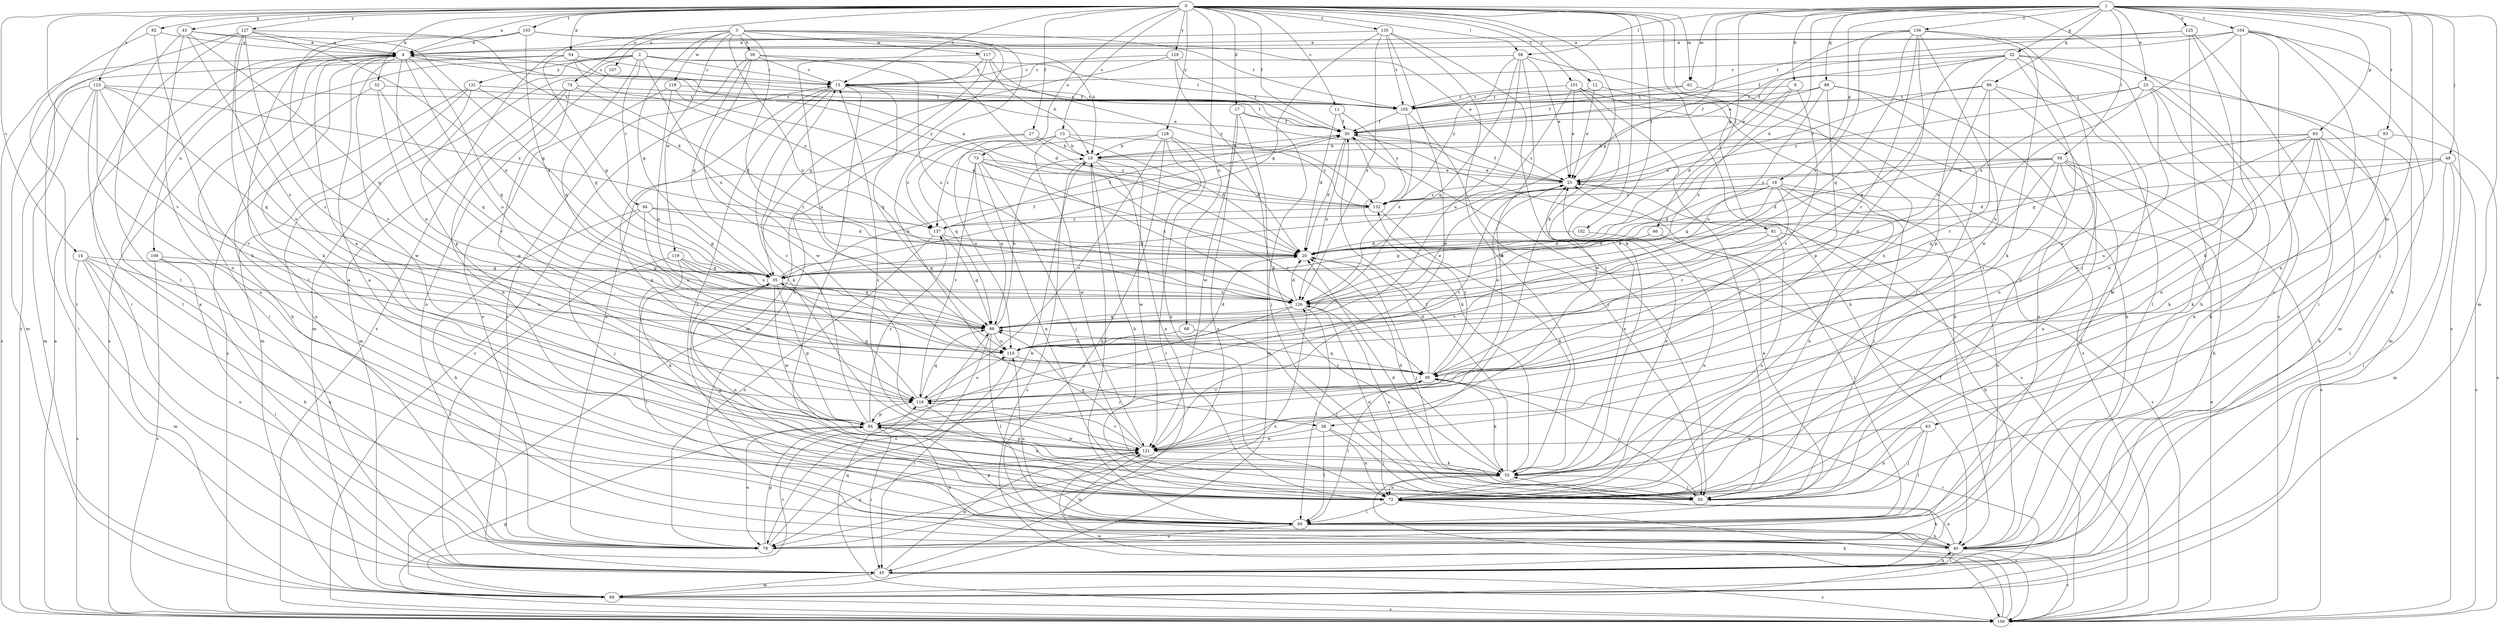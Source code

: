 strict digraph  {
0;
1;
2;
3;
4;
9;
10;
11;
12;
13;
14;
15;
17;
18;
20;
23;
25;
27;
30;
32;
35;
38;
39;
40;
43;
45;
46;
48;
50;
52;
54;
55;
58;
59;
60;
61;
63;
66;
68;
72;
73;
74;
78;
81;
82;
83;
84;
86;
88;
89;
93;
94;
95;
100;
101;
102;
103;
104;
105;
107;
109;
110;
116;
117;
118;
119;
121;
123;
125;
126;
127;
128;
129;
131;
132;
135;
136;
137;
0 -> 4  [label=a];
0 -> 11  [label=c];
0 -> 12  [label=c];
0 -> 13  [label=c];
0 -> 14  [label=c];
0 -> 15  [label=c];
0 -> 17  [label=d];
0 -> 27  [label=f];
0 -> 30  [label=f];
0 -> 38  [label=h];
0 -> 43  [label=i];
0 -> 52  [label=k];
0 -> 54  [label=k];
0 -> 55  [label=k];
0 -> 58  [label=l];
0 -> 61  [label=m];
0 -> 68  [label=n];
0 -> 72  [label=n];
0 -> 73  [label=o];
0 -> 74  [label=o];
0 -> 81  [label=p];
0 -> 82  [label=p];
0 -> 100  [label=s];
0 -> 101  [label=t];
0 -> 102  [label=t];
0 -> 103  [label=t];
0 -> 116  [label=v];
0 -> 123  [label=x];
0 -> 127  [label=y];
0 -> 128  [label=y];
0 -> 129  [label=y];
0 -> 135  [label=z];
1 -> 9  [label=b];
1 -> 18  [label=d];
1 -> 20  [label=d];
1 -> 23  [label=e];
1 -> 32  [label=g];
1 -> 35  [label=g];
1 -> 46  [label=j];
1 -> 48  [label=j];
1 -> 50  [label=j];
1 -> 58  [label=l];
1 -> 59  [label=l];
1 -> 61  [label=m];
1 -> 63  [label=m];
1 -> 66  [label=m];
1 -> 83  [label=p];
1 -> 86  [label=q];
1 -> 88  [label=q];
1 -> 93  [label=r];
1 -> 104  [label=t];
1 -> 125  [label=x];
1 -> 136  [label=z];
2 -> 15  [label=c];
2 -> 30  [label=f];
2 -> 66  [label=m];
2 -> 84  [label=p];
2 -> 89  [label=q];
2 -> 94  [label=r];
2 -> 100  [label=s];
2 -> 105  [label=t];
2 -> 126  [label=x];
2 -> 131  [label=y];
3 -> 35  [label=g];
3 -> 38  [label=h];
3 -> 39  [label=h];
3 -> 40  [label=h];
3 -> 95  [label=r];
3 -> 100  [label=s];
3 -> 105  [label=t];
3 -> 107  [label=u];
3 -> 117  [label=w];
3 -> 118  [label=w];
3 -> 119  [label=w];
3 -> 126  [label=x];
4 -> 15  [label=c];
4 -> 45  [label=i];
4 -> 89  [label=q];
4 -> 109  [label=u];
4 -> 110  [label=u];
4 -> 116  [label=v];
4 -> 121  [label=w];
4 -> 132  [label=y];
9 -> 20  [label=d];
9 -> 105  [label=t];
9 -> 116  [label=v];
9 -> 126  [label=x];
10 -> 25  [label=e];
10 -> 60  [label=l];
10 -> 72  [label=n];
10 -> 100  [label=s];
10 -> 121  [label=w];
11 -> 20  [label=d];
11 -> 30  [label=f];
11 -> 132  [label=y];
12 -> 25  [label=e];
12 -> 40  [label=h];
12 -> 105  [label=t];
13 -> 10  [label=b];
13 -> 20  [label=d];
13 -> 89  [label=q];
13 -> 110  [label=u];
13 -> 121  [label=w];
13 -> 132  [label=y];
14 -> 35  [label=g];
14 -> 40  [label=h];
14 -> 66  [label=m];
14 -> 78  [label=o];
14 -> 100  [label=s];
14 -> 110  [label=u];
15 -> 30  [label=f];
15 -> 50  [label=j];
15 -> 55  [label=k];
15 -> 60  [label=l];
15 -> 78  [label=o];
15 -> 89  [label=q];
15 -> 105  [label=t];
17 -> 30  [label=f];
17 -> 50  [label=j];
17 -> 66  [label=m];
17 -> 78  [label=o];
17 -> 121  [label=w];
18 -> 20  [label=d];
18 -> 35  [label=g];
18 -> 50  [label=j];
18 -> 72  [label=n];
18 -> 78  [label=o];
18 -> 95  [label=r];
18 -> 126  [label=x];
18 -> 132  [label=y];
20 -> 35  [label=g];
20 -> 50  [label=j];
23 -> 40  [label=h];
23 -> 66  [label=m];
23 -> 72  [label=n];
23 -> 105  [label=t];
23 -> 110  [label=u];
23 -> 121  [label=w];
23 -> 132  [label=y];
25 -> 30  [label=f];
25 -> 100  [label=s];
25 -> 116  [label=v];
25 -> 132  [label=y];
27 -> 10  [label=b];
27 -> 84  [label=p];
27 -> 132  [label=y];
27 -> 137  [label=z];
30 -> 10  [label=b];
30 -> 20  [label=d];
30 -> 55  [label=k];
30 -> 100  [label=s];
30 -> 126  [label=x];
32 -> 15  [label=c];
32 -> 25  [label=e];
32 -> 30  [label=f];
32 -> 40  [label=h];
32 -> 50  [label=j];
32 -> 60  [label=l];
32 -> 66  [label=m];
32 -> 84  [label=p];
32 -> 89  [label=q];
35 -> 30  [label=f];
35 -> 60  [label=l];
35 -> 72  [label=n];
35 -> 84  [label=p];
35 -> 121  [label=w];
35 -> 126  [label=x];
38 -> 50  [label=j];
38 -> 60  [label=l];
38 -> 72  [label=n];
38 -> 121  [label=w];
39 -> 15  [label=c];
39 -> 20  [label=d];
39 -> 35  [label=g];
39 -> 45  [label=i];
39 -> 121  [label=w];
39 -> 126  [label=x];
40 -> 45  [label=i];
40 -> 72  [label=n];
40 -> 100  [label=s];
40 -> 121  [label=w];
43 -> 4  [label=a];
43 -> 35  [label=g];
43 -> 60  [label=l];
43 -> 72  [label=n];
43 -> 89  [label=q];
43 -> 110  [label=u];
45 -> 40  [label=h];
45 -> 55  [label=k];
45 -> 66  [label=m];
45 -> 100  [label=s];
45 -> 121  [label=w];
46 -> 20  [label=d];
46 -> 35  [label=g];
46 -> 60  [label=l];
48 -> 20  [label=d];
48 -> 25  [label=e];
48 -> 45  [label=i];
48 -> 66  [label=m];
48 -> 100  [label=s];
48 -> 110  [label=u];
50 -> 4  [label=a];
50 -> 20  [label=d];
50 -> 95  [label=r];
50 -> 126  [label=x];
52 -> 40  [label=h];
52 -> 89  [label=q];
52 -> 105  [label=t];
52 -> 110  [label=u];
54 -> 15  [label=c];
54 -> 25  [label=e];
54 -> 35  [label=g];
54 -> 66  [label=m];
54 -> 100  [label=s];
54 -> 137  [label=z];
55 -> 15  [label=c];
55 -> 20  [label=d];
55 -> 25  [label=e];
55 -> 30  [label=f];
55 -> 50  [label=j];
55 -> 72  [label=n];
58 -> 15  [label=c];
58 -> 25  [label=e];
58 -> 40  [label=h];
58 -> 89  [label=q];
58 -> 110  [label=u];
58 -> 121  [label=w];
58 -> 132  [label=y];
59 -> 20  [label=d];
59 -> 25  [label=e];
59 -> 40  [label=h];
59 -> 60  [label=l];
59 -> 72  [label=n];
59 -> 89  [label=q];
59 -> 95  [label=r];
59 -> 100  [label=s];
59 -> 132  [label=y];
60 -> 25  [label=e];
60 -> 40  [label=h];
60 -> 78  [label=o];
60 -> 84  [label=p];
60 -> 110  [label=u];
61 -> 30  [label=f];
61 -> 40  [label=h];
61 -> 105  [label=t];
63 -> 50  [label=j];
63 -> 60  [label=l];
63 -> 72  [label=n];
63 -> 121  [label=w];
66 -> 95  [label=r];
66 -> 100  [label=s];
66 -> 116  [label=v];
68 -> 50  [label=j];
68 -> 110  [label=u];
72 -> 4  [label=a];
72 -> 10  [label=b];
72 -> 25  [label=e];
72 -> 35  [label=g];
72 -> 60  [label=l];
72 -> 100  [label=s];
73 -> 25  [label=e];
73 -> 50  [label=j];
73 -> 72  [label=n];
73 -> 89  [label=q];
73 -> 95  [label=r];
73 -> 116  [label=v];
73 -> 126  [label=x];
74 -> 20  [label=d];
74 -> 66  [label=m];
74 -> 72  [label=n];
74 -> 84  [label=p];
74 -> 105  [label=t];
78 -> 4  [label=a];
78 -> 10  [label=b];
78 -> 84  [label=p];
78 -> 126  [label=x];
81 -> 20  [label=d];
81 -> 40  [label=h];
81 -> 72  [label=n];
81 -> 116  [label=v];
82 -> 4  [label=a];
82 -> 45  [label=i];
82 -> 55  [label=k];
83 -> 10  [label=b];
83 -> 35  [label=g];
83 -> 40  [label=h];
83 -> 45  [label=i];
83 -> 55  [label=k];
83 -> 72  [label=n];
83 -> 110  [label=u];
83 -> 121  [label=w];
84 -> 4  [label=a];
84 -> 15  [label=c];
84 -> 40  [label=h];
84 -> 45  [label=i];
84 -> 78  [label=o];
84 -> 95  [label=r];
84 -> 121  [label=w];
84 -> 137  [label=z];
86 -> 25  [label=e];
86 -> 60  [label=l];
86 -> 72  [label=n];
86 -> 95  [label=r];
86 -> 105  [label=t];
86 -> 126  [label=x];
88 -> 30  [label=f];
88 -> 50  [label=j];
88 -> 78  [label=o];
88 -> 84  [label=p];
88 -> 105  [label=t];
88 -> 110  [label=u];
89 -> 10  [label=b];
89 -> 25  [label=e];
89 -> 60  [label=l];
89 -> 78  [label=o];
89 -> 110  [label=u];
93 -> 10  [label=b];
93 -> 55  [label=k];
93 -> 100  [label=s];
94 -> 20  [label=d];
94 -> 35  [label=g];
94 -> 40  [label=h];
94 -> 50  [label=j];
94 -> 110  [label=u];
94 -> 137  [label=z];
95 -> 20  [label=d];
95 -> 25  [label=e];
95 -> 55  [label=k];
95 -> 60  [label=l];
95 -> 89  [label=q];
95 -> 116  [label=v];
95 -> 132  [label=y];
100 -> 4  [label=a];
100 -> 15  [label=c];
100 -> 25  [label=e];
100 -> 30  [label=f];
100 -> 55  [label=k];
100 -> 84  [label=p];
100 -> 89  [label=q];
100 -> 121  [label=w];
101 -> 25  [label=e];
101 -> 50  [label=j];
101 -> 100  [label=s];
101 -> 105  [label=t];
101 -> 121  [label=w];
101 -> 137  [label=z];
102 -> 20  [label=d];
102 -> 72  [label=n];
103 -> 4  [label=a];
103 -> 10  [label=b];
103 -> 25  [label=e];
103 -> 60  [label=l];
103 -> 116  [label=v];
103 -> 126  [label=x];
104 -> 4  [label=a];
104 -> 30  [label=f];
104 -> 40  [label=h];
104 -> 55  [label=k];
104 -> 72  [label=n];
104 -> 78  [label=o];
104 -> 100  [label=s];
104 -> 126  [label=x];
105 -> 30  [label=f];
105 -> 50  [label=j];
105 -> 126  [label=x];
107 -> 78  [label=o];
109 -> 35  [label=g];
109 -> 45  [label=i];
109 -> 78  [label=o];
109 -> 100  [label=s];
110 -> 20  [label=d];
110 -> 45  [label=i];
110 -> 95  [label=r];
116 -> 35  [label=g];
116 -> 72  [label=n];
116 -> 84  [label=p];
116 -> 89  [label=q];
116 -> 110  [label=u];
117 -> 10  [label=b];
117 -> 15  [label=c];
117 -> 66  [label=m];
117 -> 110  [label=u];
117 -> 132  [label=y];
118 -> 20  [label=d];
118 -> 78  [label=o];
118 -> 105  [label=t];
118 -> 110  [label=u];
119 -> 35  [label=g];
119 -> 45  [label=i];
119 -> 55  [label=k];
119 -> 89  [label=q];
119 -> 126  [label=x];
121 -> 55  [label=k];
121 -> 78  [label=o];
121 -> 84  [label=p];
121 -> 89  [label=q];
121 -> 116  [label=v];
123 -> 45  [label=i];
123 -> 60  [label=l];
123 -> 66  [label=m];
123 -> 72  [label=n];
123 -> 89  [label=q];
123 -> 105  [label=t];
123 -> 116  [label=v];
123 -> 137  [label=z];
125 -> 4  [label=a];
125 -> 45  [label=i];
125 -> 50  [label=j];
125 -> 72  [label=n];
125 -> 105  [label=t];
126 -> 20  [label=d];
126 -> 60  [label=l];
126 -> 72  [label=n];
126 -> 84  [label=p];
126 -> 89  [label=q];
127 -> 4  [label=a];
127 -> 20  [label=d];
127 -> 45  [label=i];
127 -> 55  [label=k];
127 -> 95  [label=r];
127 -> 100  [label=s];
127 -> 116  [label=v];
127 -> 126  [label=x];
128 -> 10  [label=b];
128 -> 20  [label=d];
128 -> 40  [label=h];
128 -> 45  [label=i];
128 -> 72  [label=n];
128 -> 116  [label=v];
128 -> 137  [label=z];
129 -> 15  [label=c];
129 -> 30  [label=f];
129 -> 35  [label=g];
129 -> 55  [label=k];
131 -> 35  [label=g];
131 -> 66  [label=m];
131 -> 78  [label=o];
131 -> 100  [label=s];
131 -> 105  [label=t];
132 -> 4  [label=a];
132 -> 55  [label=k];
132 -> 137  [label=z];
135 -> 4  [label=a];
135 -> 35  [label=g];
135 -> 50  [label=j];
135 -> 55  [label=k];
135 -> 105  [label=t];
135 -> 121  [label=w];
135 -> 126  [label=x];
136 -> 4  [label=a];
136 -> 25  [label=e];
136 -> 50  [label=j];
136 -> 55  [label=k];
136 -> 84  [label=p];
136 -> 89  [label=q];
136 -> 95  [label=r];
136 -> 121  [label=w];
136 -> 126  [label=x];
137 -> 20  [label=d];
137 -> 30  [label=f];
137 -> 78  [label=o];
137 -> 89  [label=q];
}

